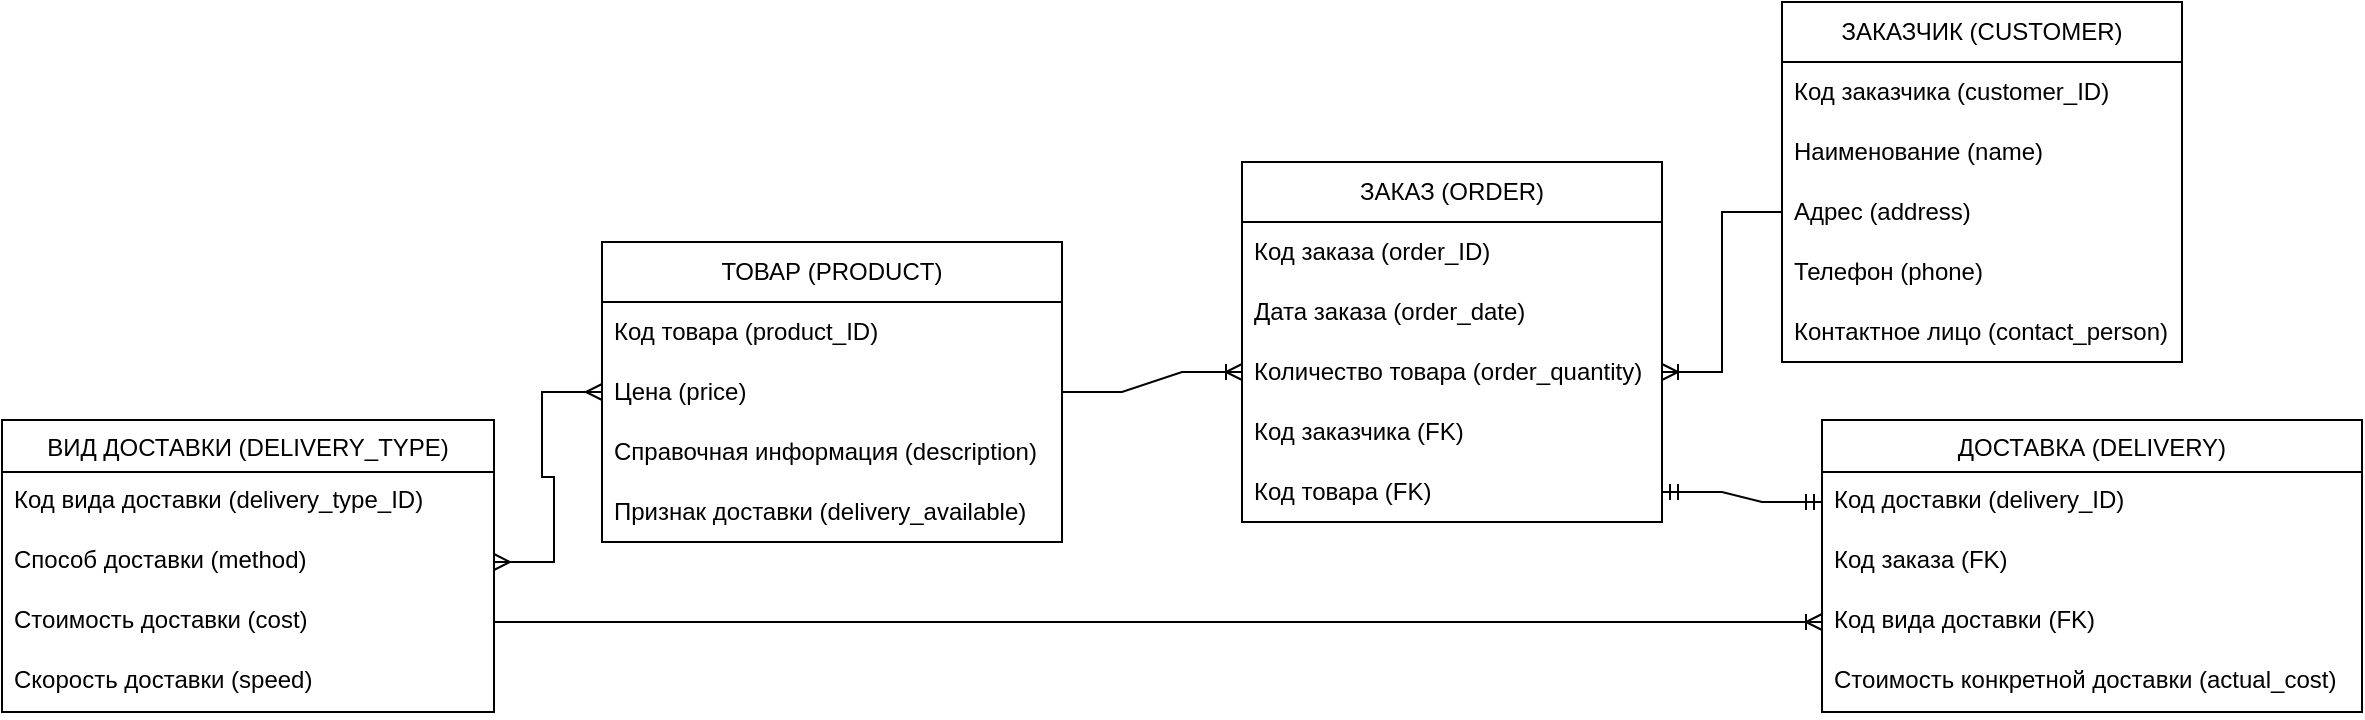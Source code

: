 <mxfile version="25.0.3">
  <diagram name="Страница — 1" id="QMlC2cDegaGpezUHxMdJ">
    <mxGraphModel dx="1304" dy="712" grid="1" gridSize="10" guides="1" tooltips="1" connect="1" arrows="1" fold="1" page="1" pageScale="1" pageWidth="827" pageHeight="1169" math="0" shadow="0">
      <root>
        <mxCell id="0" />
        <mxCell id="1" parent="0" />
        <mxCell id="n2Iy5TiBQxEFvjtpy_j6-13" value="ТОВАР (PRODUCT)" style="swimlane;fontStyle=0;childLayout=stackLayout;horizontal=1;startSize=30;horizontalStack=0;resizeParent=1;resizeParentMax=0;resizeLast=0;collapsible=1;marginBottom=0;whiteSpace=wrap;html=1;" vertex="1" parent="1">
          <mxGeometry x="320" y="350" width="230" height="150" as="geometry" />
        </mxCell>
        <mxCell id="n2Iy5TiBQxEFvjtpy_j6-14" value="&lt;div&gt;Код товара (product_ID)&lt;/div&gt;" style="text;strokeColor=none;fillColor=none;align=left;verticalAlign=middle;spacingLeft=4;spacingRight=4;overflow=hidden;points=[[0,0.5],[1,0.5]];portConstraint=eastwest;rotatable=0;whiteSpace=wrap;html=1;" vertex="1" parent="n2Iy5TiBQxEFvjtpy_j6-13">
          <mxGeometry y="30" width="230" height="30" as="geometry" />
        </mxCell>
        <mxCell id="n2Iy5TiBQxEFvjtpy_j6-17" value="&lt;div&gt;Цена (price)&lt;/div&gt;" style="text;strokeColor=none;fillColor=none;align=left;verticalAlign=middle;spacingLeft=4;spacingRight=4;overflow=hidden;points=[[0,0.5],[1,0.5]];portConstraint=eastwest;rotatable=0;whiteSpace=wrap;html=1;" vertex="1" parent="n2Iy5TiBQxEFvjtpy_j6-13">
          <mxGeometry y="60" width="230" height="30" as="geometry" />
        </mxCell>
        <mxCell id="n2Iy5TiBQxEFvjtpy_j6-15" value="&lt;div&gt;Справочная информация (description)&lt;/div&gt;" style="text;strokeColor=none;fillColor=none;align=left;verticalAlign=middle;spacingLeft=4;spacingRight=4;overflow=hidden;points=[[0,0.5],[1,0.5]];portConstraint=eastwest;rotatable=0;whiteSpace=wrap;html=1;" vertex="1" parent="n2Iy5TiBQxEFvjtpy_j6-13">
          <mxGeometry y="90" width="230" height="30" as="geometry" />
        </mxCell>
        <mxCell id="n2Iy5TiBQxEFvjtpy_j6-16" value="&lt;div&gt;Признак доставки (delivery_available)&lt;/div&gt;" style="text;strokeColor=none;fillColor=none;align=left;verticalAlign=middle;spacingLeft=4;spacingRight=4;overflow=hidden;points=[[0,0.5],[1,0.5]];portConstraint=eastwest;rotatable=0;whiteSpace=wrap;html=1;" vertex="1" parent="n2Iy5TiBQxEFvjtpy_j6-13">
          <mxGeometry y="120" width="230" height="30" as="geometry" />
        </mxCell>
        <mxCell id="n2Iy5TiBQxEFvjtpy_j6-20" value="ЗАКАЗЧИК (CUSTOMER)" style="swimlane;fontStyle=0;childLayout=stackLayout;horizontal=1;startSize=30;horizontalStack=0;resizeParent=1;resizeParentMax=0;resizeLast=0;collapsible=1;marginBottom=0;whiteSpace=wrap;html=1;" vertex="1" parent="1">
          <mxGeometry x="910" y="230" width="200" height="180" as="geometry" />
        </mxCell>
        <mxCell id="n2Iy5TiBQxEFvjtpy_j6-21" value="&lt;div&gt;Код заказчика (customer_ID)&lt;/div&gt;" style="text;strokeColor=none;fillColor=none;align=left;verticalAlign=middle;spacingLeft=4;spacingRight=4;overflow=hidden;points=[[0,0.5],[1,0.5]];portConstraint=eastwest;rotatable=0;whiteSpace=wrap;html=1;" vertex="1" parent="n2Iy5TiBQxEFvjtpy_j6-20">
          <mxGeometry y="30" width="200" height="30" as="geometry" />
        </mxCell>
        <mxCell id="n2Iy5TiBQxEFvjtpy_j6-22" value="&lt;div&gt;Наименование (name)&lt;/div&gt;" style="text;strokeColor=none;fillColor=none;align=left;verticalAlign=middle;spacingLeft=4;spacingRight=4;overflow=hidden;points=[[0,0.5],[1,0.5]];portConstraint=eastwest;rotatable=0;whiteSpace=wrap;html=1;" vertex="1" parent="n2Iy5TiBQxEFvjtpy_j6-20">
          <mxGeometry y="60" width="200" height="30" as="geometry" />
        </mxCell>
        <mxCell id="n2Iy5TiBQxEFvjtpy_j6-25" value="&lt;div&gt;Адрес (address)&lt;/div&gt;" style="text;strokeColor=none;fillColor=none;align=left;verticalAlign=middle;spacingLeft=4;spacingRight=4;overflow=hidden;points=[[0,0.5],[1,0.5]];portConstraint=eastwest;rotatable=0;whiteSpace=wrap;html=1;" vertex="1" parent="n2Iy5TiBQxEFvjtpy_j6-20">
          <mxGeometry y="90" width="200" height="30" as="geometry" />
        </mxCell>
        <mxCell id="n2Iy5TiBQxEFvjtpy_j6-24" value="&lt;div&gt;Телефон (phone)&lt;/div&gt;" style="text;strokeColor=none;fillColor=none;align=left;verticalAlign=middle;spacingLeft=4;spacingRight=4;overflow=hidden;points=[[0,0.5],[1,0.5]];portConstraint=eastwest;rotatable=0;whiteSpace=wrap;html=1;" vertex="1" parent="n2Iy5TiBQxEFvjtpy_j6-20">
          <mxGeometry y="120" width="200" height="30" as="geometry" />
        </mxCell>
        <mxCell id="n2Iy5TiBQxEFvjtpy_j6-23" value="&lt;div&gt;Контактное лицо (contact_person)&lt;/div&gt;" style="text;strokeColor=none;fillColor=none;align=left;verticalAlign=middle;spacingLeft=4;spacingRight=4;overflow=hidden;points=[[0,0.5],[1,0.5]];portConstraint=eastwest;rotatable=0;whiteSpace=wrap;html=1;" vertex="1" parent="n2Iy5TiBQxEFvjtpy_j6-20">
          <mxGeometry y="150" width="200" height="30" as="geometry" />
        </mxCell>
        <mxCell id="n2Iy5TiBQxEFvjtpy_j6-26" value="&lt;div&gt;ЗАКАЗ (ORDER)&lt;/div&gt;" style="swimlane;fontStyle=0;childLayout=stackLayout;horizontal=1;startSize=30;horizontalStack=0;resizeParent=1;resizeParentMax=0;resizeLast=0;collapsible=1;marginBottom=0;whiteSpace=wrap;html=1;" vertex="1" parent="1">
          <mxGeometry x="640" y="310" width="210" height="180" as="geometry" />
        </mxCell>
        <mxCell id="n2Iy5TiBQxEFvjtpy_j6-27" value="&lt;div&gt;Код заказа (order_ID)&lt;/div&gt;" style="text;strokeColor=none;fillColor=none;align=left;verticalAlign=middle;spacingLeft=4;spacingRight=4;overflow=hidden;points=[[0,0.5],[1,0.5]];portConstraint=eastwest;rotatable=0;whiteSpace=wrap;html=1;" vertex="1" parent="n2Iy5TiBQxEFvjtpy_j6-26">
          <mxGeometry y="30" width="210" height="30" as="geometry" />
        </mxCell>
        <mxCell id="n2Iy5TiBQxEFvjtpy_j6-37" value="&lt;div&gt;Дата заказа (order_date)&lt;/div&gt;" style="text;strokeColor=none;fillColor=none;align=left;verticalAlign=middle;spacingLeft=4;spacingRight=4;overflow=hidden;points=[[0,0.5],[1,0.5]];portConstraint=eastwest;rotatable=0;whiteSpace=wrap;html=1;" vertex="1" parent="n2Iy5TiBQxEFvjtpy_j6-26">
          <mxGeometry y="60" width="210" height="30" as="geometry" />
        </mxCell>
        <mxCell id="n2Iy5TiBQxEFvjtpy_j6-28" value="&lt;div&gt;Количество товара (order_quantity)&lt;/div&gt;" style="text;strokeColor=none;fillColor=none;align=left;verticalAlign=middle;spacingLeft=4;spacingRight=4;overflow=hidden;points=[[0,0.5],[1,0.5]];portConstraint=eastwest;rotatable=0;whiteSpace=wrap;html=1;" vertex="1" parent="n2Iy5TiBQxEFvjtpy_j6-26">
          <mxGeometry y="90" width="210" height="30" as="geometry" />
        </mxCell>
        <mxCell id="n2Iy5TiBQxEFvjtpy_j6-36" value="&lt;div&gt;Код заказчика (FK)&lt;/div&gt;" style="text;strokeColor=none;fillColor=none;align=left;verticalAlign=middle;spacingLeft=4;spacingRight=4;overflow=hidden;points=[[0,0.5],[1,0.5]];portConstraint=eastwest;rotatable=0;whiteSpace=wrap;html=1;" vertex="1" parent="n2Iy5TiBQxEFvjtpy_j6-26">
          <mxGeometry y="120" width="210" height="30" as="geometry" />
        </mxCell>
        <mxCell id="n2Iy5TiBQxEFvjtpy_j6-29" value="&lt;div&gt;Код товара (FK)&lt;/div&gt;" style="text;strokeColor=none;fillColor=none;align=left;verticalAlign=middle;spacingLeft=4;spacingRight=4;overflow=hidden;points=[[0,0.5],[1,0.5]];portConstraint=eastwest;rotatable=0;whiteSpace=wrap;html=1;" vertex="1" parent="n2Iy5TiBQxEFvjtpy_j6-26">
          <mxGeometry y="150" width="210" height="30" as="geometry" />
        </mxCell>
        <mxCell id="n2Iy5TiBQxEFvjtpy_j6-38" value="ВИД ДОСТАВКИ (DELIVERY_TYPE)" style="swimlane;fontStyle=0;childLayout=stackLayout;horizontal=1;startSize=26;horizontalStack=0;resizeParent=1;resizeParentMax=0;resizeLast=0;collapsible=1;marginBottom=0;align=center;fontSize=12;" vertex="1" parent="1">
          <mxGeometry x="20" y="439" width="246" height="146" as="geometry" />
        </mxCell>
        <mxCell id="n2Iy5TiBQxEFvjtpy_j6-39" value="&lt;div&gt;Код вида доставки (delivery_type_ID)&lt;/div&gt;" style="text;strokeColor=none;fillColor=none;spacingLeft=4;spacingRight=4;overflow=hidden;rotatable=0;points=[[0,0.5],[1,0.5]];portConstraint=eastwest;fontSize=12;whiteSpace=wrap;html=1;" vertex="1" parent="n2Iy5TiBQxEFvjtpy_j6-38">
          <mxGeometry y="26" width="246" height="30" as="geometry" />
        </mxCell>
        <mxCell id="n2Iy5TiBQxEFvjtpy_j6-43" value="&lt;div&gt;Способ доставки (method)&lt;/div&gt;" style="text;strokeColor=none;fillColor=none;spacingLeft=4;spacingRight=4;overflow=hidden;rotatable=0;points=[[0,0.5],[1,0.5]];portConstraint=eastwest;fontSize=12;whiteSpace=wrap;html=1;" vertex="1" parent="n2Iy5TiBQxEFvjtpy_j6-38">
          <mxGeometry y="56" width="246" height="30" as="geometry" />
        </mxCell>
        <mxCell id="n2Iy5TiBQxEFvjtpy_j6-40" value="&lt;div&gt;Стоимость доставки (cost)&lt;/div&gt;" style="text;strokeColor=none;fillColor=none;spacingLeft=4;spacingRight=4;overflow=hidden;rotatable=0;points=[[0,0.5],[1,0.5]];portConstraint=eastwest;fontSize=12;whiteSpace=wrap;html=1;" vertex="1" parent="n2Iy5TiBQxEFvjtpy_j6-38">
          <mxGeometry y="86" width="246" height="30" as="geometry" />
        </mxCell>
        <mxCell id="n2Iy5TiBQxEFvjtpy_j6-41" value="&lt;div&gt;Скорость доставки (speed)&lt;/div&gt;" style="text;strokeColor=none;fillColor=none;spacingLeft=4;spacingRight=4;overflow=hidden;rotatable=0;points=[[0,0.5],[1,0.5]];portConstraint=eastwest;fontSize=12;whiteSpace=wrap;html=1;" vertex="1" parent="n2Iy5TiBQxEFvjtpy_j6-38">
          <mxGeometry y="116" width="246" height="30" as="geometry" />
        </mxCell>
        <mxCell id="n2Iy5TiBQxEFvjtpy_j6-44" value="ДОСТАВКА (DELIVERY)" style="swimlane;fontStyle=0;childLayout=stackLayout;horizontal=1;startSize=26;horizontalStack=0;resizeParent=1;resizeParentMax=0;resizeLast=0;collapsible=1;marginBottom=0;align=center;fontSize=12;" vertex="1" parent="1">
          <mxGeometry x="930" y="439" width="270" height="146" as="geometry" />
        </mxCell>
        <mxCell id="n2Iy5TiBQxEFvjtpy_j6-45" value="&lt;div&gt;Код доставки (delivery_ID)&lt;/div&gt;" style="text;strokeColor=none;fillColor=none;spacingLeft=4;spacingRight=4;overflow=hidden;rotatable=0;points=[[0,0.5],[1,0.5]];portConstraint=eastwest;fontSize=12;whiteSpace=wrap;html=1;" vertex="1" parent="n2Iy5TiBQxEFvjtpy_j6-44">
          <mxGeometry y="26" width="270" height="30" as="geometry" />
        </mxCell>
        <mxCell id="n2Iy5TiBQxEFvjtpy_j6-48" value="&lt;div&gt;Код заказа (FK)&lt;/div&gt;" style="text;strokeColor=none;fillColor=none;spacingLeft=4;spacingRight=4;overflow=hidden;rotatable=0;points=[[0,0.5],[1,0.5]];portConstraint=eastwest;fontSize=12;whiteSpace=wrap;html=1;" vertex="1" parent="n2Iy5TiBQxEFvjtpy_j6-44">
          <mxGeometry y="56" width="270" height="30" as="geometry" />
        </mxCell>
        <mxCell id="n2Iy5TiBQxEFvjtpy_j6-46" value="Код вида доставки (FK)" style="text;strokeColor=none;fillColor=none;spacingLeft=4;spacingRight=4;overflow=hidden;rotatable=0;points=[[0,0.5],[1,0.5]];portConstraint=eastwest;fontSize=12;whiteSpace=wrap;html=1;" vertex="1" parent="n2Iy5TiBQxEFvjtpy_j6-44">
          <mxGeometry y="86" width="270" height="30" as="geometry" />
        </mxCell>
        <mxCell id="n2Iy5TiBQxEFvjtpy_j6-47" value="Стоимость конкретной доставки (actual_cost)" style="text;strokeColor=none;fillColor=none;spacingLeft=4;spacingRight=4;overflow=hidden;rotatable=0;points=[[0,0.5],[1,0.5]];portConstraint=eastwest;fontSize=12;whiteSpace=wrap;html=1;" vertex="1" parent="n2Iy5TiBQxEFvjtpy_j6-44">
          <mxGeometry y="116" width="270" height="30" as="geometry" />
        </mxCell>
        <mxCell id="n2Iy5TiBQxEFvjtpy_j6-52" value="" style="edgeStyle=entityRelationEdgeStyle;fontSize=12;html=1;endArrow=ERoneToMany;rounded=0;exitX=1;exitY=0.5;exitDx=0;exitDy=0;entryX=0;entryY=0.5;entryDx=0;entryDy=0;" edge="1" parent="1" source="n2Iy5TiBQxEFvjtpy_j6-17" target="n2Iy5TiBQxEFvjtpy_j6-28">
          <mxGeometry width="100" height="100" relative="1" as="geometry">
            <mxPoint x="680" y="470" as="sourcePoint" />
            <mxPoint x="650" y="250" as="targetPoint" />
          </mxGeometry>
        </mxCell>
        <mxCell id="n2Iy5TiBQxEFvjtpy_j6-54" value="" style="edgeStyle=entityRelationEdgeStyle;fontSize=12;html=1;endArrow=ERoneToMany;rounded=0;exitX=1;exitY=0.5;exitDx=0;exitDy=0;entryX=0;entryY=0.5;entryDx=0;entryDy=0;" edge="1" parent="1" source="n2Iy5TiBQxEFvjtpy_j6-40" target="n2Iy5TiBQxEFvjtpy_j6-46">
          <mxGeometry width="100" height="100" relative="1" as="geometry">
            <mxPoint x="500" y="530" as="sourcePoint" />
            <mxPoint x="600" y="430" as="targetPoint" />
          </mxGeometry>
        </mxCell>
        <mxCell id="n2Iy5TiBQxEFvjtpy_j6-55" value="" style="edgeStyle=entityRelationEdgeStyle;fontSize=12;html=1;endArrow=ERmandOne;startArrow=ERmandOne;rounded=0;entryX=1;entryY=0.5;entryDx=0;entryDy=0;exitX=0;exitY=0.5;exitDx=0;exitDy=0;" edge="1" parent="1" source="n2Iy5TiBQxEFvjtpy_j6-45" target="n2Iy5TiBQxEFvjtpy_j6-29">
          <mxGeometry width="100" height="100" relative="1" as="geometry">
            <mxPoint x="500" y="530" as="sourcePoint" />
            <mxPoint x="600" y="430" as="targetPoint" />
            <Array as="points">
              <mxPoint x="680" y="490" />
              <mxPoint x="550" y="460" />
              <mxPoint x="780" y="420" />
              <mxPoint x="570" y="410" />
              <mxPoint x="580" y="460" />
            </Array>
          </mxGeometry>
        </mxCell>
        <mxCell id="n2Iy5TiBQxEFvjtpy_j6-59" value="" style="edgeStyle=entityRelationEdgeStyle;fontSize=12;html=1;endArrow=ERmany;startArrow=ERmany;rounded=0;entryX=0;entryY=0.5;entryDx=0;entryDy=0;exitX=1;exitY=0.5;exitDx=0;exitDy=0;" edge="1" parent="1" source="n2Iy5TiBQxEFvjtpy_j6-43" target="n2Iy5TiBQxEFvjtpy_j6-17">
          <mxGeometry width="100" height="100" relative="1" as="geometry">
            <mxPoint x="170" y="550" as="sourcePoint" />
            <mxPoint x="270" y="450" as="targetPoint" />
          </mxGeometry>
        </mxCell>
        <mxCell id="n2Iy5TiBQxEFvjtpy_j6-60" value="" style="edgeStyle=entityRelationEdgeStyle;fontSize=12;html=1;endArrow=ERoneToMany;rounded=0;entryX=1;entryY=0.5;entryDx=0;entryDy=0;exitX=0;exitY=0.5;exitDx=0;exitDy=0;" edge="1" parent="1" source="n2Iy5TiBQxEFvjtpy_j6-25" target="n2Iy5TiBQxEFvjtpy_j6-28">
          <mxGeometry width="100" height="100" relative="1" as="geometry">
            <mxPoint x="910" y="280" as="sourcePoint" />
            <mxPoint x="900" y="170" as="targetPoint" />
          </mxGeometry>
        </mxCell>
      </root>
    </mxGraphModel>
  </diagram>
</mxfile>
